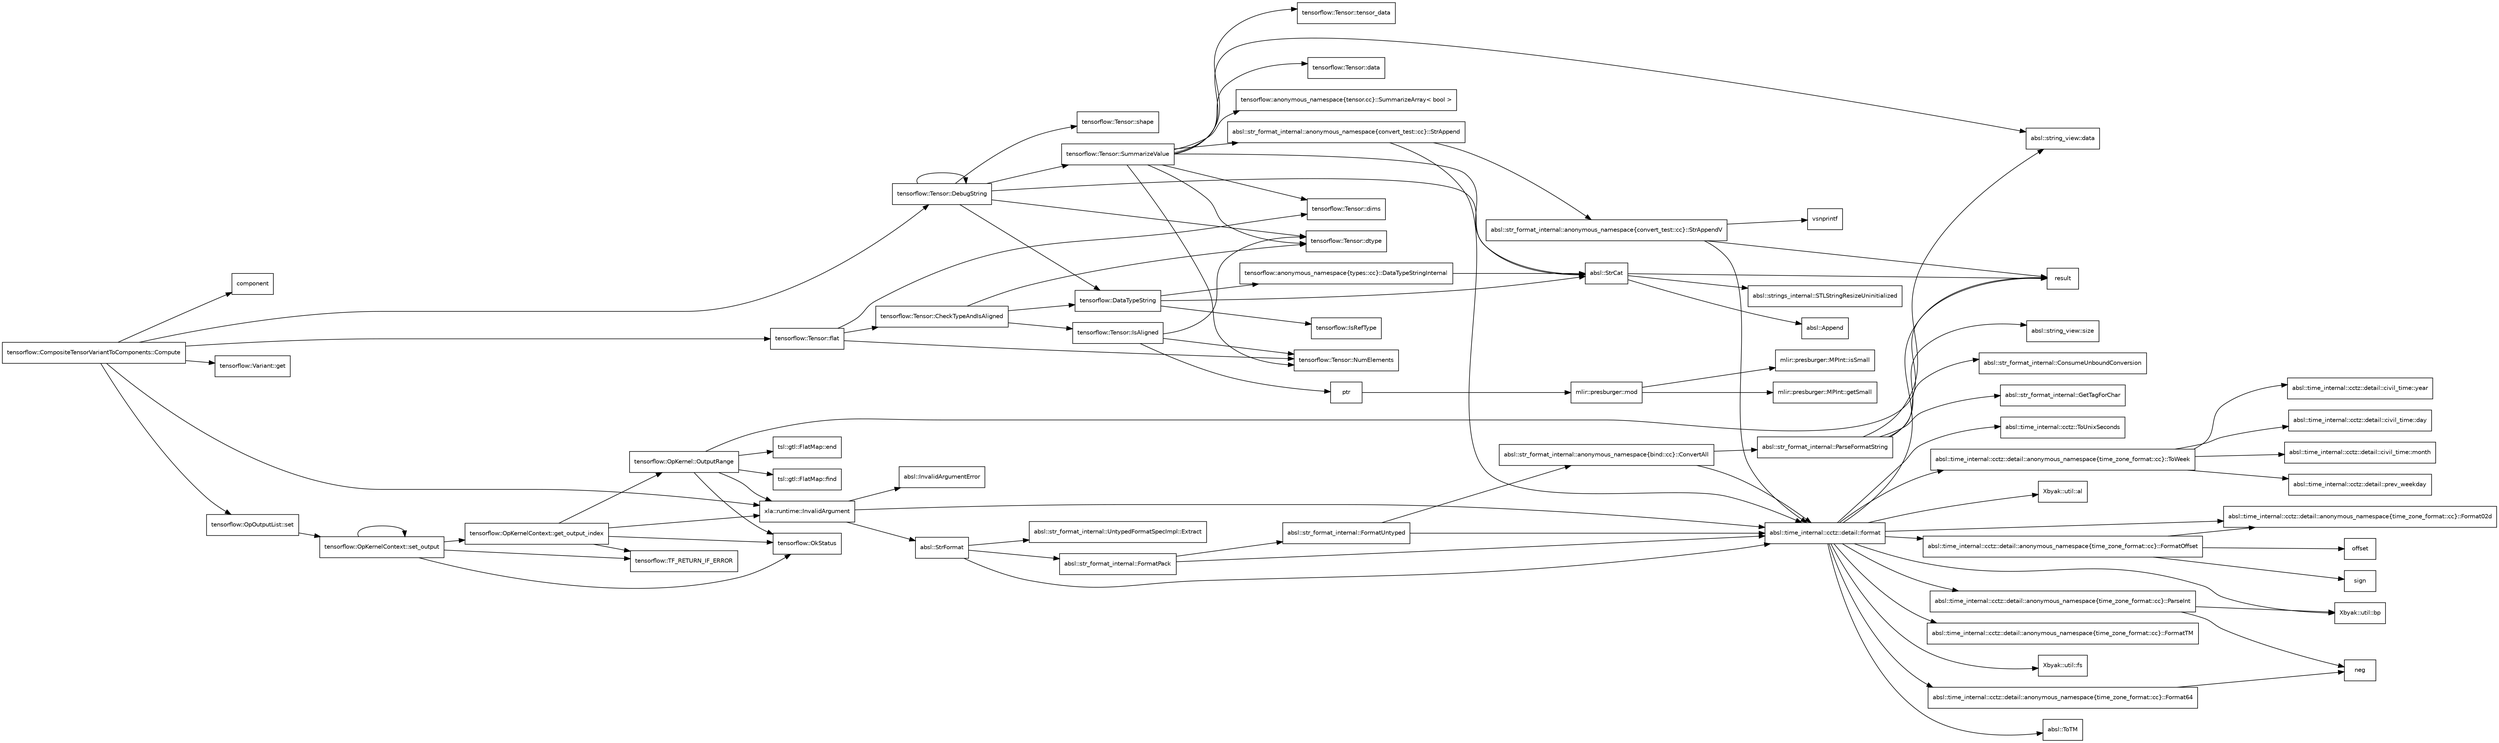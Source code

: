 digraph  {
edge [fontname="Helvetica",fontsize="10",labelfontname="Helvetica",labelfontsize="10"];
node [fontname="Helvetica",fontsize="10",shape=record];
rankdir="LR";
"tensorflow::CompositeTensorVariantToComponents::Compute";
"component";
"tensorflow::Tensor::DebugString";
"tensorflow::DataTypeString";
"tensorflow::anonymous_namespace\{types::cc\}::DataTypeStringInternal";
"absl::StrCat";
"absl::Append";
"result";
"absl::strings_internal::STLStringResizeUninitialized";
"tensorflow::IsRefType";
"tensorflow::Tensor::dtype";
"tensorflow::Tensor::shape";
"tensorflow::Tensor::SummarizeValue";
"absl::string_view::data";
"tensorflow::Tensor::data";
"tensorflow::Tensor::dims";
"tensorflow::Tensor::NumElements";
"absl::str_format_internal::anonymous_namespace\{convert_test::cc\}::StrAppend";
"absl::time_internal::cctz::detail::format";
"Xbyak::util::al";
"Xbyak::util::bp";
"absl::time_internal::cctz::detail::anonymous_namespace\{time_zone_format::cc\}::Format02d";
"absl::time_internal::cctz::detail::anonymous_namespace\{time_zone_format::cc\}::Format64";
"neg";
"absl::time_internal::cctz::detail::anonymous_namespace\{time_zone_format::cc\}::FormatOffset";
"offset";
"sign";
"absl::time_internal::cctz::detail::anonymous_namespace\{time_zone_format::cc\}::FormatTM";
"Xbyak::util::fs";
"absl::time_internal::cctz::detail::anonymous_namespace\{time_zone_format::cc\}::ParseInt";
"absl::ToTM";
"absl::time_internal::cctz::ToUnixSeconds";
"absl::time_internal::cctz::detail::anonymous_namespace\{time_zone_format::cc\}::ToWeek";
"absl::time_internal::cctz::detail::civil_time::day";
"absl::time_internal::cctz::detail::civil_time::month";
"absl::time_internal::cctz::detail::prev_weekday";
"absl::time_internal::cctz::detail::civil_time::year";
"absl::str_format_internal::anonymous_namespace\{convert_test::cc\}::StrAppendV";
"vsnprintf";
"tensorflow::anonymous_namespace\{tensor.cc\}::SummarizeArray\< bool \>";
"tensorflow::Tensor::tensor_data";
"tensorflow::Tensor::flat";
"tensorflow::Tensor::CheckTypeAndIsAligned";
"tensorflow::Tensor::IsAligned";
"ptr";
"mlir::presburger::mod";
"mlir::presburger::MPInt::getSmall";
"mlir::presburger::MPInt::isSmall";
"tensorflow::Variant::get";
"xla::runtime::InvalidArgument";
"absl::InvalidArgumentError";
"absl::StrFormat";
"absl::str_format_internal::UntypedFormatSpecImpl::Extract";
"absl::str_format_internal::FormatPack";
"absl::str_format_internal::FormatUntyped";
"absl::str_format_internal::anonymous_namespace\{bind::cc\}::ConvertAll";
"absl::str_format_internal::ParseFormatString";
"absl::str_format_internal::ConsumeUnboundConversion";
"absl::str_format_internal::GetTagForChar";
"absl::string_view::size";
"tensorflow::OpOutputList::set";
"tensorflow::OpKernelContext::set_output";
"tensorflow::OpKernelContext::get_output_index";
"tensorflow::OkStatus";
"tensorflow::OpKernel::OutputRange";
"tsl::gtl::FlatMap::end";
"tsl::gtl::FlatMap::find";
"tensorflow::TF_RETURN_IF_ERROR";
"tensorflow::CompositeTensorVariantToComponents::Compute" -> "component";
"tensorflow::CompositeTensorVariantToComponents::Compute" -> "tensorflow::Tensor::DebugString";
"tensorflow::CompositeTensorVariantToComponents::Compute" -> "tensorflow::Tensor::flat";
"tensorflow::CompositeTensorVariantToComponents::Compute" -> "tensorflow::Variant::get";
"tensorflow::CompositeTensorVariantToComponents::Compute" -> "xla::runtime::InvalidArgument";
"tensorflow::CompositeTensorVariantToComponents::Compute" -> "tensorflow::OpOutputList::set";
"tensorflow::Tensor::DebugString" -> "tensorflow::DataTypeString";
"tensorflow::Tensor::DebugString" -> "tensorflow::Tensor::DebugString";
"tensorflow::Tensor::DebugString" -> "tensorflow::Tensor::dtype";
"tensorflow::Tensor::DebugString" -> "tensorflow::Tensor::shape";
"tensorflow::Tensor::DebugString" -> "absl::StrCat";
"tensorflow::Tensor::DebugString" -> "tensorflow::Tensor::SummarizeValue";
"tensorflow::DataTypeString" -> "tensorflow::anonymous_namespace\{types::cc\}::DataTypeStringInternal";
"tensorflow::DataTypeString" -> "tensorflow::IsRefType";
"tensorflow::DataTypeString" -> "absl::StrCat";
"tensorflow::anonymous_namespace\{types::cc\}::DataTypeStringInternal" -> "absl::StrCat";
"absl::StrCat" -> "absl::Append";
"absl::StrCat" -> "result";
"absl::StrCat" -> "absl::strings_internal::STLStringResizeUninitialized";
"tensorflow::Tensor::SummarizeValue" -> "absl::string_view::data";
"tensorflow::Tensor::SummarizeValue" -> "tensorflow::Tensor::data";
"tensorflow::Tensor::SummarizeValue" -> "tensorflow::Tensor::dims";
"tensorflow::Tensor::SummarizeValue" -> "tensorflow::Tensor::dtype";
"tensorflow::Tensor::SummarizeValue" -> "tensorflow::Tensor::NumElements";
"tensorflow::Tensor::SummarizeValue" -> "absl::str_format_internal::anonymous_namespace\{convert_test::cc\}::StrAppend";
"tensorflow::Tensor::SummarizeValue" -> "absl::StrCat";
"tensorflow::Tensor::SummarizeValue" -> "tensorflow::anonymous_namespace\{tensor.cc\}::SummarizeArray\< bool \>";
"tensorflow::Tensor::SummarizeValue" -> "tensorflow::Tensor::tensor_data";
"absl::str_format_internal::anonymous_namespace\{convert_test::cc\}::StrAppend" -> "absl::time_internal::cctz::detail::format";
"absl::str_format_internal::anonymous_namespace\{convert_test::cc\}::StrAppend" -> "absl::str_format_internal::anonymous_namespace\{convert_test::cc\}::StrAppendV";
"absl::time_internal::cctz::detail::format" -> "Xbyak::util::al";
"absl::time_internal::cctz::detail::format" -> "Xbyak::util::bp";
"absl::time_internal::cctz::detail::format" -> "absl::time_internal::cctz::detail::anonymous_namespace\{time_zone_format::cc\}::Format02d";
"absl::time_internal::cctz::detail::format" -> "absl::time_internal::cctz::detail::anonymous_namespace\{time_zone_format::cc\}::Format64";
"absl::time_internal::cctz::detail::format" -> "absl::time_internal::cctz::detail::anonymous_namespace\{time_zone_format::cc\}::FormatOffset";
"absl::time_internal::cctz::detail::format" -> "absl::time_internal::cctz::detail::anonymous_namespace\{time_zone_format::cc\}::FormatTM";
"absl::time_internal::cctz::detail::format" -> "Xbyak::util::fs";
"absl::time_internal::cctz::detail::format" -> "absl::time_internal::cctz::detail::anonymous_namespace\{time_zone_format::cc\}::ParseInt";
"absl::time_internal::cctz::detail::format" -> "result";
"absl::time_internal::cctz::detail::format" -> "absl::ToTM";
"absl::time_internal::cctz::detail::format" -> "absl::time_internal::cctz::ToUnixSeconds";
"absl::time_internal::cctz::detail::format" -> "absl::time_internal::cctz::detail::anonymous_namespace\{time_zone_format::cc\}::ToWeek";
"absl::time_internal::cctz::detail::anonymous_namespace\{time_zone_format::cc\}::Format64" -> "neg";
"absl::time_internal::cctz::detail::anonymous_namespace\{time_zone_format::cc\}::FormatOffset" -> "absl::time_internal::cctz::detail::anonymous_namespace\{time_zone_format::cc\}::Format02d";
"absl::time_internal::cctz::detail::anonymous_namespace\{time_zone_format::cc\}::FormatOffset" -> "offset";
"absl::time_internal::cctz::detail::anonymous_namespace\{time_zone_format::cc\}::FormatOffset" -> "sign";
"absl::time_internal::cctz::detail::anonymous_namespace\{time_zone_format::cc\}::ParseInt" -> "Xbyak::util::bp";
"absl::time_internal::cctz::detail::anonymous_namespace\{time_zone_format::cc\}::ParseInt" -> "neg";
"absl::time_internal::cctz::detail::anonymous_namespace\{time_zone_format::cc\}::ToWeek" -> "absl::time_internal::cctz::detail::civil_time::day";
"absl::time_internal::cctz::detail::anonymous_namespace\{time_zone_format::cc\}::ToWeek" -> "absl::time_internal::cctz::detail::civil_time::month";
"absl::time_internal::cctz::detail::anonymous_namespace\{time_zone_format::cc\}::ToWeek" -> "absl::time_internal::cctz::detail::prev_weekday";
"absl::time_internal::cctz::detail::anonymous_namespace\{time_zone_format::cc\}::ToWeek" -> "absl::time_internal::cctz::detail::civil_time::year";
"absl::str_format_internal::anonymous_namespace\{convert_test::cc\}::StrAppendV" -> "absl::time_internal::cctz::detail::format";
"absl::str_format_internal::anonymous_namespace\{convert_test::cc\}::StrAppendV" -> "result";
"absl::str_format_internal::anonymous_namespace\{convert_test::cc\}::StrAppendV" -> "vsnprintf";
"tensorflow::Tensor::flat" -> "tensorflow::Tensor::CheckTypeAndIsAligned";
"tensorflow::Tensor::flat" -> "tensorflow::Tensor::dims";
"tensorflow::Tensor::flat" -> "tensorflow::Tensor::NumElements";
"tensorflow::Tensor::CheckTypeAndIsAligned" -> "tensorflow::DataTypeString";
"tensorflow::Tensor::CheckTypeAndIsAligned" -> "tensorflow::Tensor::dtype";
"tensorflow::Tensor::CheckTypeAndIsAligned" -> "tensorflow::Tensor::IsAligned";
"tensorflow::Tensor::IsAligned" -> "tensorflow::Tensor::dtype";
"tensorflow::Tensor::IsAligned" -> "tensorflow::Tensor::NumElements";
"tensorflow::Tensor::IsAligned" -> "ptr";
"ptr" -> "mlir::presburger::mod";
"mlir::presburger::mod" -> "mlir::presburger::MPInt::getSmall";
"mlir::presburger::mod" -> "mlir::presburger::MPInt::isSmall";
"xla::runtime::InvalidArgument" -> "absl::time_internal::cctz::detail::format";
"xla::runtime::InvalidArgument" -> "absl::InvalidArgumentError";
"xla::runtime::InvalidArgument" -> "absl::StrFormat";
"absl::StrFormat" -> "absl::str_format_internal::UntypedFormatSpecImpl::Extract";
"absl::StrFormat" -> "absl::time_internal::cctz::detail::format";
"absl::StrFormat" -> "absl::str_format_internal::FormatPack";
"absl::str_format_internal::FormatPack" -> "absl::time_internal::cctz::detail::format";
"absl::str_format_internal::FormatPack" -> "absl::str_format_internal::FormatUntyped";
"absl::str_format_internal::FormatUntyped" -> "absl::str_format_internal::anonymous_namespace\{bind::cc\}::ConvertAll";
"absl::str_format_internal::FormatUntyped" -> "absl::time_internal::cctz::detail::format";
"absl::str_format_internal::anonymous_namespace\{bind::cc\}::ConvertAll" -> "absl::time_internal::cctz::detail::format";
"absl::str_format_internal::anonymous_namespace\{bind::cc\}::ConvertAll" -> "absl::str_format_internal::ParseFormatString";
"absl::str_format_internal::ParseFormatString" -> "absl::str_format_internal::ConsumeUnboundConversion";
"absl::str_format_internal::ParseFormatString" -> "absl::string_view::data";
"absl::str_format_internal::ParseFormatString" -> "absl::str_format_internal::GetTagForChar";
"absl::str_format_internal::ParseFormatString" -> "absl::string_view::size";
"tensorflow::OpOutputList::set" -> "tensorflow::OpKernelContext::set_output";
"tensorflow::OpKernelContext::set_output" -> "tensorflow::OpKernelContext::get_output_index";
"tensorflow::OpKernelContext::set_output" -> "tensorflow::OkStatus";
"tensorflow::OpKernelContext::set_output" -> "tensorflow::OpKernelContext::set_output";
"tensorflow::OpKernelContext::set_output" -> "tensorflow::TF_RETURN_IF_ERROR";
"tensorflow::OpKernelContext::get_output_index" -> "xla::runtime::InvalidArgument";
"tensorflow::OpKernelContext::get_output_index" -> "tensorflow::OkStatus";
"tensorflow::OpKernelContext::get_output_index" -> "tensorflow::OpKernel::OutputRange";
"tensorflow::OpKernelContext::get_output_index" -> "tensorflow::TF_RETURN_IF_ERROR";
"tensorflow::OpKernel::OutputRange" -> "tsl::gtl::FlatMap::end";
"tensorflow::OpKernel::OutputRange" -> "tsl::gtl::FlatMap::find";
"tensorflow::OpKernel::OutputRange" -> "xla::runtime::InvalidArgument";
"tensorflow::OpKernel::OutputRange" -> "tensorflow::OkStatus";
"tensorflow::OpKernel::OutputRange" -> "result";
}
